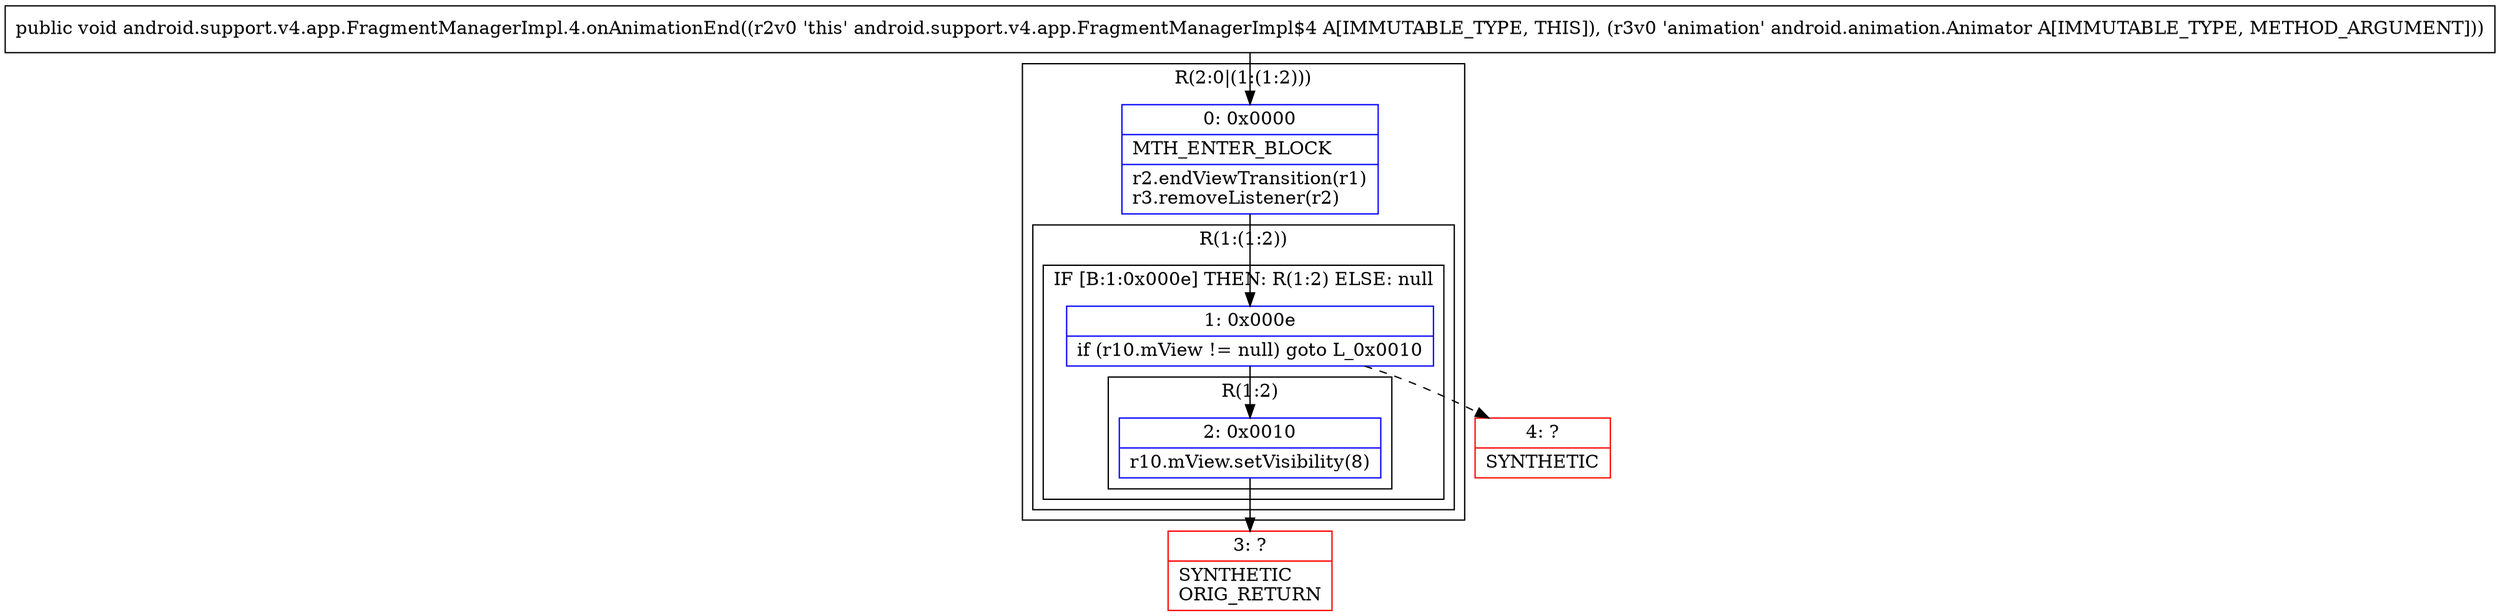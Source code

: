 digraph "CFG forandroid.support.v4.app.FragmentManagerImpl.4.onAnimationEnd(Landroid\/animation\/Animator;)V" {
subgraph cluster_Region_1321410345 {
label = "R(2:0|(1:(1:2)))";
node [shape=record,color=blue];
Node_0 [shape=record,label="{0\:\ 0x0000|MTH_ENTER_BLOCK\l|r2.endViewTransition(r1)\lr3.removeListener(r2)\l}"];
subgraph cluster_Region_338902836 {
label = "R(1:(1:2))";
node [shape=record,color=blue];
subgraph cluster_IfRegion_937951736 {
label = "IF [B:1:0x000e] THEN: R(1:2) ELSE: null";
node [shape=record,color=blue];
Node_1 [shape=record,label="{1\:\ 0x000e|if (r10.mView != null) goto L_0x0010\l}"];
subgraph cluster_Region_819714261 {
label = "R(1:2)";
node [shape=record,color=blue];
Node_2 [shape=record,label="{2\:\ 0x0010|r10.mView.setVisibility(8)\l}"];
}
}
}
}
Node_3 [shape=record,color=red,label="{3\:\ ?|SYNTHETIC\lORIG_RETURN\l}"];
Node_4 [shape=record,color=red,label="{4\:\ ?|SYNTHETIC\l}"];
MethodNode[shape=record,label="{public void android.support.v4.app.FragmentManagerImpl.4.onAnimationEnd((r2v0 'this' android.support.v4.app.FragmentManagerImpl$4 A[IMMUTABLE_TYPE, THIS]), (r3v0 'animation' android.animation.Animator A[IMMUTABLE_TYPE, METHOD_ARGUMENT])) }"];
MethodNode -> Node_0;
Node_0 -> Node_1;
Node_1 -> Node_2;
Node_1 -> Node_4[style=dashed];
Node_2 -> Node_3;
}


